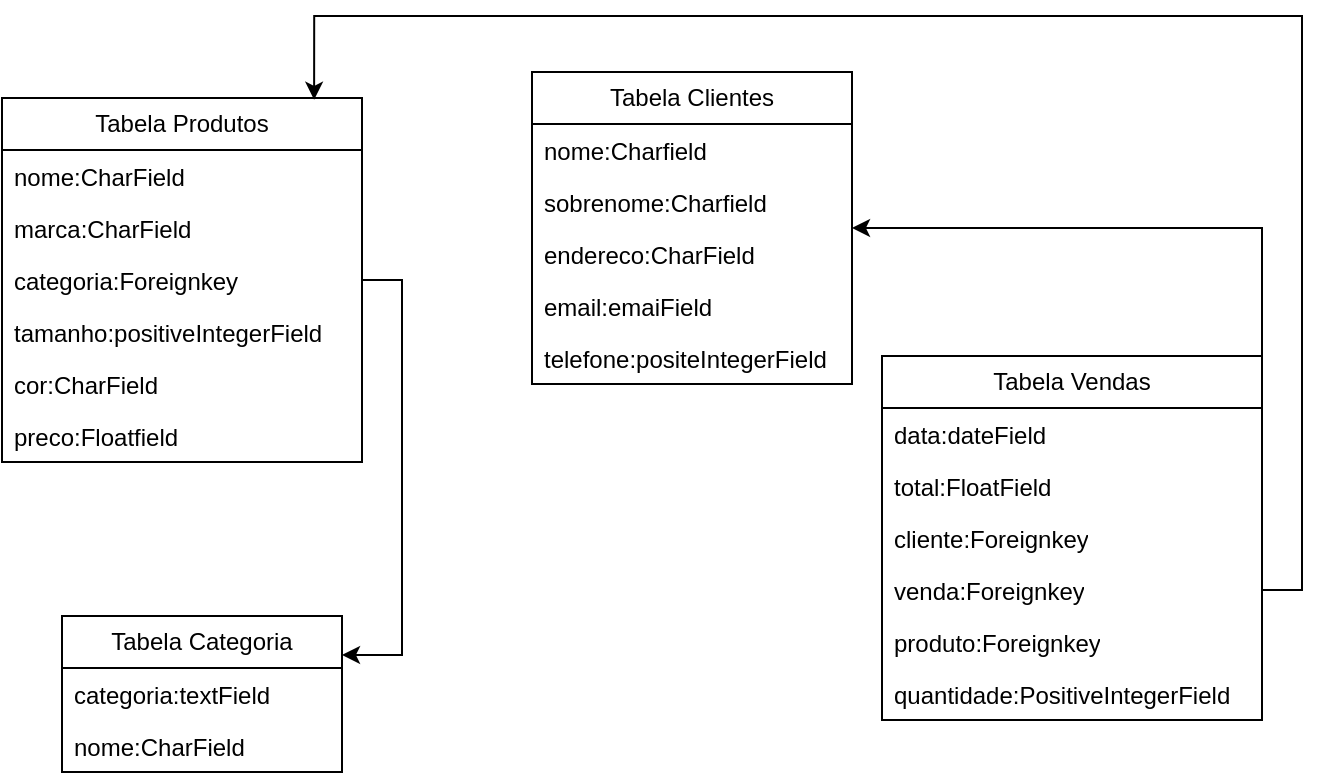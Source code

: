 <mxfile version="24.3.1" type="device">
  <diagram name="Página-1" id="MK4pQXXpC0L3thQ09xVF">
    <mxGraphModel dx="1626" dy="785" grid="1" gridSize="10" guides="1" tooltips="1" connect="1" arrows="1" fold="1" page="1" pageScale="1" pageWidth="827" pageHeight="1169" math="0" shadow="0">
      <root>
        <mxCell id="0" />
        <mxCell id="1" parent="0" />
        <mxCell id="EpziFnqw_2hxG14mUO5J-21" value="Tabela Produtos" style="swimlane;fontStyle=0;childLayout=stackLayout;horizontal=1;startSize=26;fillColor=none;horizontalStack=0;resizeParent=1;resizeParentMax=0;resizeLast=0;collapsible=1;marginBottom=0;whiteSpace=wrap;html=1;" vertex="1" parent="1">
          <mxGeometry x="80" y="81" width="180" height="182" as="geometry" />
        </mxCell>
        <mxCell id="EpziFnqw_2hxG14mUO5J-22" value="nome:CharField" style="text;strokeColor=none;fillColor=none;align=left;verticalAlign=top;spacingLeft=4;spacingRight=4;overflow=hidden;rotatable=0;points=[[0,0.5],[1,0.5]];portConstraint=eastwest;whiteSpace=wrap;html=1;" vertex="1" parent="EpziFnqw_2hxG14mUO5J-21">
          <mxGeometry y="26" width="180" height="26" as="geometry" />
        </mxCell>
        <mxCell id="EpziFnqw_2hxG14mUO5J-23" value="marca:CharField" style="text;strokeColor=none;fillColor=none;align=left;verticalAlign=top;spacingLeft=4;spacingRight=4;overflow=hidden;rotatable=0;points=[[0,0.5],[1,0.5]];portConstraint=eastwest;whiteSpace=wrap;html=1;" vertex="1" parent="EpziFnqw_2hxG14mUO5J-21">
          <mxGeometry y="52" width="180" height="26" as="geometry" />
        </mxCell>
        <mxCell id="EpziFnqw_2hxG14mUO5J-24" value="&lt;div&gt;categoria:Foreignkey&lt;/div&gt;" style="text;strokeColor=none;fillColor=none;align=left;verticalAlign=top;spacingLeft=4;spacingRight=4;overflow=hidden;rotatable=0;points=[[0,0.5],[1,0.5]];portConstraint=eastwest;whiteSpace=wrap;html=1;" vertex="1" parent="EpziFnqw_2hxG14mUO5J-21">
          <mxGeometry y="78" width="180" height="26" as="geometry" />
        </mxCell>
        <mxCell id="EpziFnqw_2hxG14mUO5J-38" value="tamanho:positiveIntegerField" style="text;strokeColor=none;fillColor=none;align=left;verticalAlign=top;spacingLeft=4;spacingRight=4;overflow=hidden;rotatable=0;points=[[0,0.5],[1,0.5]];portConstraint=eastwest;whiteSpace=wrap;html=1;" vertex="1" parent="EpziFnqw_2hxG14mUO5J-21">
          <mxGeometry y="104" width="180" height="26" as="geometry" />
        </mxCell>
        <mxCell id="EpziFnqw_2hxG14mUO5J-40" value="cor:CharField" style="text;strokeColor=none;fillColor=none;align=left;verticalAlign=top;spacingLeft=4;spacingRight=4;overflow=hidden;rotatable=0;points=[[0,0.5],[1,0.5]];portConstraint=eastwest;whiteSpace=wrap;html=1;" vertex="1" parent="EpziFnqw_2hxG14mUO5J-21">
          <mxGeometry y="130" width="180" height="26" as="geometry" />
        </mxCell>
        <mxCell id="EpziFnqw_2hxG14mUO5J-41" value="preco:Floatfield" style="text;strokeColor=none;fillColor=none;align=left;verticalAlign=top;spacingLeft=4;spacingRight=4;overflow=hidden;rotatable=0;points=[[0,0.5],[1,0.5]];portConstraint=eastwest;whiteSpace=wrap;html=1;" vertex="1" parent="EpziFnqw_2hxG14mUO5J-21">
          <mxGeometry y="156" width="180" height="26" as="geometry" />
        </mxCell>
        <mxCell id="EpziFnqw_2hxG14mUO5J-25" value="Tabela Clientes" style="swimlane;fontStyle=0;childLayout=stackLayout;horizontal=1;startSize=26;fillColor=none;horizontalStack=0;resizeParent=1;resizeParentMax=0;resizeLast=0;collapsible=1;marginBottom=0;whiteSpace=wrap;html=1;" vertex="1" parent="1">
          <mxGeometry x="345" y="68" width="160" height="156" as="geometry" />
        </mxCell>
        <mxCell id="EpziFnqw_2hxG14mUO5J-26" value="nome:Charfield" style="text;strokeColor=none;fillColor=none;align=left;verticalAlign=top;spacingLeft=4;spacingRight=4;overflow=hidden;rotatable=0;points=[[0,0.5],[1,0.5]];portConstraint=eastwest;whiteSpace=wrap;html=1;" vertex="1" parent="EpziFnqw_2hxG14mUO5J-25">
          <mxGeometry y="26" width="160" height="26" as="geometry" />
        </mxCell>
        <mxCell id="EpziFnqw_2hxG14mUO5J-27" value="sobrenome:Charfield" style="text;strokeColor=none;fillColor=none;align=left;verticalAlign=top;spacingLeft=4;spacingRight=4;overflow=hidden;rotatable=0;points=[[0,0.5],[1,0.5]];portConstraint=eastwest;whiteSpace=wrap;html=1;" vertex="1" parent="EpziFnqw_2hxG14mUO5J-25">
          <mxGeometry y="52" width="160" height="26" as="geometry" />
        </mxCell>
        <mxCell id="EpziFnqw_2hxG14mUO5J-28" value="endereco:CharField" style="text;strokeColor=none;fillColor=none;align=left;verticalAlign=top;spacingLeft=4;spacingRight=4;overflow=hidden;rotatable=0;points=[[0,0.5],[1,0.5]];portConstraint=eastwest;whiteSpace=wrap;html=1;" vertex="1" parent="EpziFnqw_2hxG14mUO5J-25">
          <mxGeometry y="78" width="160" height="26" as="geometry" />
        </mxCell>
        <mxCell id="EpziFnqw_2hxG14mUO5J-34" value="email:emaiField" style="text;strokeColor=none;fillColor=none;align=left;verticalAlign=top;spacingLeft=4;spacingRight=4;overflow=hidden;rotatable=0;points=[[0,0.5],[1,0.5]];portConstraint=eastwest;whiteSpace=wrap;html=1;" vertex="1" parent="EpziFnqw_2hxG14mUO5J-25">
          <mxGeometry y="104" width="160" height="26" as="geometry" />
        </mxCell>
        <mxCell id="EpziFnqw_2hxG14mUO5J-36" value="telefone:positeIntegerField" style="text;strokeColor=none;fillColor=none;align=left;verticalAlign=top;spacingLeft=4;spacingRight=4;overflow=hidden;rotatable=0;points=[[0,0.5],[1,0.5]];portConstraint=eastwest;whiteSpace=wrap;html=1;" vertex="1" parent="EpziFnqw_2hxG14mUO5J-25">
          <mxGeometry y="130" width="160" height="26" as="geometry" />
        </mxCell>
        <mxCell id="EpziFnqw_2hxG14mUO5J-29" value="Tabela Vendas" style="swimlane;fontStyle=0;childLayout=stackLayout;horizontal=1;startSize=26;fillColor=none;horizontalStack=0;resizeParent=1;resizeParentMax=0;resizeLast=0;collapsible=1;marginBottom=0;whiteSpace=wrap;html=1;" vertex="1" parent="1">
          <mxGeometry x="520" y="210" width="190" height="182" as="geometry" />
        </mxCell>
        <mxCell id="EpziFnqw_2hxG14mUO5J-30" value="data:dateField" style="text;strokeColor=none;fillColor=none;align=left;verticalAlign=top;spacingLeft=4;spacingRight=4;overflow=hidden;rotatable=0;points=[[0,0.5],[1,0.5]];portConstraint=eastwest;whiteSpace=wrap;html=1;" vertex="1" parent="EpziFnqw_2hxG14mUO5J-29">
          <mxGeometry y="26" width="190" height="26" as="geometry" />
        </mxCell>
        <mxCell id="EpziFnqw_2hxG14mUO5J-31" value="total:FloatField" style="text;strokeColor=none;fillColor=none;align=left;verticalAlign=top;spacingLeft=4;spacingRight=4;overflow=hidden;rotatable=0;points=[[0,0.5],[1,0.5]];portConstraint=eastwest;whiteSpace=wrap;html=1;" vertex="1" parent="EpziFnqw_2hxG14mUO5J-29">
          <mxGeometry y="52" width="190" height="26" as="geometry" />
        </mxCell>
        <mxCell id="EpziFnqw_2hxG14mUO5J-32" value="cliente:Foreignkey" style="text;strokeColor=none;fillColor=none;align=left;verticalAlign=top;spacingLeft=4;spacingRight=4;overflow=hidden;rotatable=0;points=[[0,0.5],[1,0.5]];portConstraint=eastwest;whiteSpace=wrap;html=1;" vertex="1" parent="EpziFnqw_2hxG14mUO5J-29">
          <mxGeometry y="78" width="190" height="26" as="geometry" />
        </mxCell>
        <mxCell id="EpziFnqw_2hxG14mUO5J-57" value="venda:Foreignkey" style="text;strokeColor=none;fillColor=none;align=left;verticalAlign=top;spacingLeft=4;spacingRight=4;overflow=hidden;rotatable=0;points=[[0,0.5],[1,0.5]];portConstraint=eastwest;whiteSpace=wrap;html=1;" vertex="1" parent="EpziFnqw_2hxG14mUO5J-29">
          <mxGeometry y="104" width="190" height="26" as="geometry" />
        </mxCell>
        <mxCell id="EpziFnqw_2hxG14mUO5J-58" value="produto:Foreignkey" style="text;strokeColor=none;fillColor=none;align=left;verticalAlign=top;spacingLeft=4;spacingRight=4;overflow=hidden;rotatable=0;points=[[0,0.5],[1,0.5]];portConstraint=eastwest;whiteSpace=wrap;html=1;" vertex="1" parent="EpziFnqw_2hxG14mUO5J-29">
          <mxGeometry y="130" width="190" height="26" as="geometry" />
        </mxCell>
        <mxCell id="EpziFnqw_2hxG14mUO5J-59" value="quantidade:PositiveIntegerField" style="text;strokeColor=none;fillColor=none;align=left;verticalAlign=top;spacingLeft=4;spacingRight=4;overflow=hidden;rotatable=0;points=[[0,0.5],[1,0.5]];portConstraint=eastwest;whiteSpace=wrap;html=1;" vertex="1" parent="EpziFnqw_2hxG14mUO5J-29">
          <mxGeometry y="156" width="190" height="26" as="geometry" />
        </mxCell>
        <mxCell id="EpziFnqw_2hxG14mUO5J-42" value="Tabela Categoria" style="swimlane;fontStyle=0;childLayout=stackLayout;horizontal=1;startSize=26;fillColor=none;horizontalStack=0;resizeParent=1;resizeParentMax=0;resizeLast=0;collapsible=1;marginBottom=0;whiteSpace=wrap;html=1;" vertex="1" parent="1">
          <mxGeometry x="110" y="340" width="140" height="78" as="geometry" />
        </mxCell>
        <mxCell id="EpziFnqw_2hxG14mUO5J-43" value="categoria:textField" style="text;strokeColor=none;fillColor=none;align=left;verticalAlign=top;spacingLeft=4;spacingRight=4;overflow=hidden;rotatable=0;points=[[0,0.5],[1,0.5]];portConstraint=eastwest;whiteSpace=wrap;html=1;" vertex="1" parent="EpziFnqw_2hxG14mUO5J-42">
          <mxGeometry y="26" width="140" height="26" as="geometry" />
        </mxCell>
        <mxCell id="EpziFnqw_2hxG14mUO5J-44" value="nome:CharField" style="text;strokeColor=none;fillColor=none;align=left;verticalAlign=top;spacingLeft=4;spacingRight=4;overflow=hidden;rotatable=0;points=[[0,0.5],[1,0.5]];portConstraint=eastwest;whiteSpace=wrap;html=1;" vertex="1" parent="EpziFnqw_2hxG14mUO5J-42">
          <mxGeometry y="52" width="140" height="26" as="geometry" />
        </mxCell>
        <mxCell id="EpziFnqw_2hxG14mUO5J-54" style="edgeStyle=orthogonalEdgeStyle;rounded=0;orthogonalLoop=1;jettySize=auto;html=1;exitX=1;exitY=0.5;exitDx=0;exitDy=0;entryX=1;entryY=0.25;entryDx=0;entryDy=0;" edge="1" parent="1" source="EpziFnqw_2hxG14mUO5J-24" target="EpziFnqw_2hxG14mUO5J-42">
          <mxGeometry relative="1" as="geometry" />
        </mxCell>
        <mxCell id="EpziFnqw_2hxG14mUO5J-55" style="edgeStyle=orthogonalEdgeStyle;rounded=0;orthogonalLoop=1;jettySize=auto;html=1;exitX=1;exitY=0.5;exitDx=0;exitDy=0;" edge="1" parent="1" source="EpziFnqw_2hxG14mUO5J-32" target="EpziFnqw_2hxG14mUO5J-25">
          <mxGeometry relative="1" as="geometry">
            <Array as="points">
              <mxPoint x="710" y="327" />
              <mxPoint x="710" y="80" />
            </Array>
          </mxGeometry>
        </mxCell>
        <mxCell id="EpziFnqw_2hxG14mUO5J-63" style="edgeStyle=orthogonalEdgeStyle;rounded=0;orthogonalLoop=1;jettySize=auto;html=1;exitX=1;exitY=0.5;exitDx=0;exitDy=0;entryX=0.867;entryY=0.005;entryDx=0;entryDy=0;entryPerimeter=0;" edge="1" parent="1" source="EpziFnqw_2hxG14mUO5J-57" target="EpziFnqw_2hxG14mUO5J-21">
          <mxGeometry relative="1" as="geometry">
            <Array as="points">
              <mxPoint x="730" y="327" />
              <mxPoint x="730" y="40" />
              <mxPoint x="236" y="40" />
            </Array>
          </mxGeometry>
        </mxCell>
      </root>
    </mxGraphModel>
  </diagram>
</mxfile>
